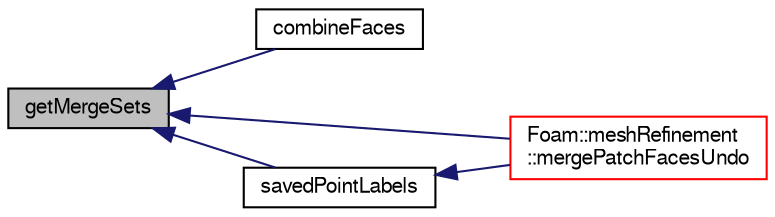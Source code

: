 digraph "getMergeSets"
{
  bgcolor="transparent";
  edge [fontname="FreeSans",fontsize="10",labelfontname="FreeSans",labelfontsize="10"];
  node [fontname="FreeSans",fontsize="10",shape=record];
  rankdir="LR";
  Node1129 [label="getMergeSets",height=0.2,width=0.4,color="black", fillcolor="grey75", style="filled", fontcolor="black"];
  Node1129 -> Node1130 [dir="back",color="midnightblue",fontsize="10",style="solid",fontname="FreeSans"];
  Node1130 [label="combineFaces",height=0.2,width=0.4,color="black",URL="$a21634.html#ababae79435bf83051062f3b920ee1cff",tooltip="Construct from mesh. "];
  Node1129 -> Node1131 [dir="back",color="midnightblue",fontsize="10",style="solid",fontname="FreeSans"];
  Node1131 [label="Foam::meshRefinement\l::mergePatchFacesUndo",height=0.2,width=0.4,color="red",URL="$a24662.html#a46abeca243f55035145fe45edc956bef",tooltip="Merge coplanar faces. preserveFaces is != -1 for faces. "];
  Node1129 -> Node1133 [dir="back",color="midnightblue",fontsize="10",style="solid",fontname="FreeSans"];
  Node1133 [label="savedPointLabels",height=0.2,width=0.4,color="black",URL="$a21634.html#a19bca402414892496a540bdb28ab348e",tooltip="If undoable: set of original point labels of stored points. "];
  Node1133 -> Node1131 [dir="back",color="midnightblue",fontsize="10",style="solid",fontname="FreeSans"];
}
